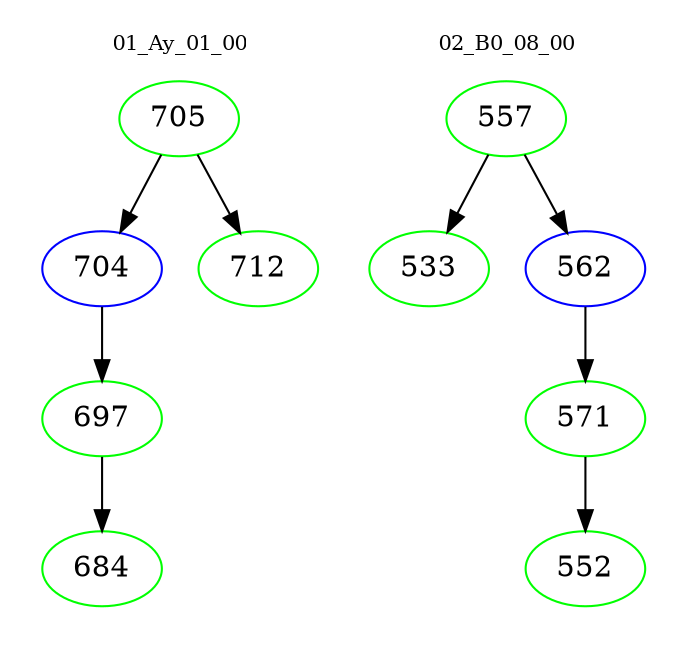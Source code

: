 digraph{
subgraph cluster_0 {
color = white
label = "01_Ay_01_00";
fontsize=10;
T0_705 [label="705", color="green"]
T0_705 -> T0_704 [color="black"]
T0_704 [label="704", color="blue"]
T0_704 -> T0_697 [color="black"]
T0_697 [label="697", color="green"]
T0_697 -> T0_684 [color="black"]
T0_684 [label="684", color="green"]
T0_705 -> T0_712 [color="black"]
T0_712 [label="712", color="green"]
}
subgraph cluster_1 {
color = white
label = "02_B0_08_00";
fontsize=10;
T1_557 [label="557", color="green"]
T1_557 -> T1_533 [color="black"]
T1_533 [label="533", color="green"]
T1_557 -> T1_562 [color="black"]
T1_562 [label="562", color="blue"]
T1_562 -> T1_571 [color="black"]
T1_571 [label="571", color="green"]
T1_571 -> T1_552 [color="black"]
T1_552 [label="552", color="green"]
}
}
